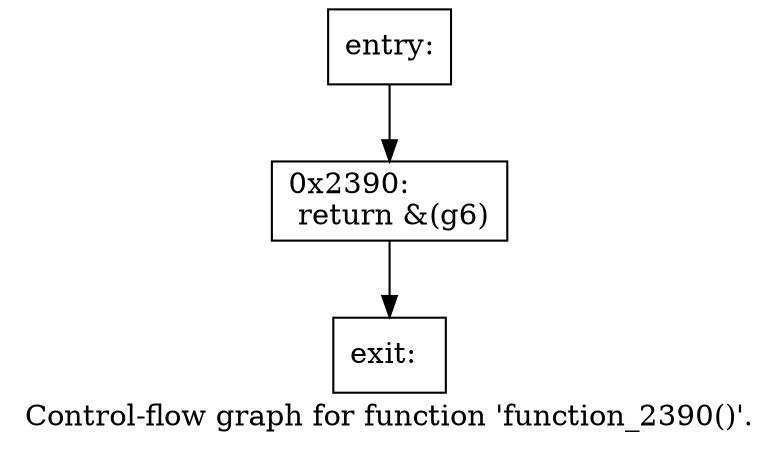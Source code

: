 digraph "Control-flow graph for function 'function_2390()'." {
  label="Control-flow graph for function 'function_2390()'.";
  node [shape=record];

  Node07C7FC40 [label="{entry:\l}"];
  Node07C7FC40 -> Node07C7F928;
  Node07C7F928 [label="{0x2390:\l  return &(g6)\l}"];
  Node07C7F928 -> Node07C7FD60;
  Node07C7FD60 [label="{exit:\l}"];

}
